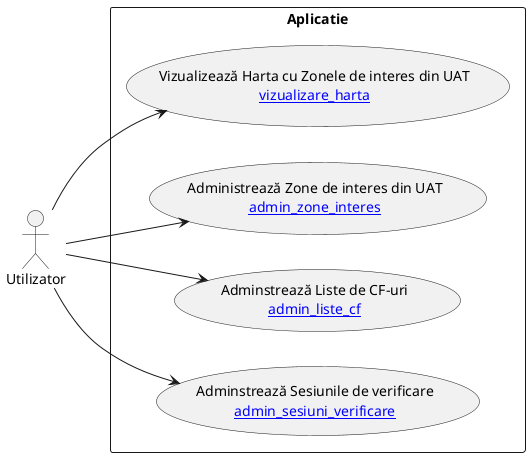 @startuml
left to right direction
actor "Utilizator" as user
rectangle Aplicatie {
  usecase "Vizualizează Harta cu Zonele de interes din UAT\n[[vizualizare_harta]]" as UC1
  usecase "Administrează Zone de interes din UAT\n[[admin_zone_interes]]" as UC2
  usecase "Adminstrează Liste de CF-uri\n[[admin_liste_cf]]" as UC3
  usecase "Adminstrează Sesiunile de verificare\n[[admin_sesiuni_verificare]]" as UC4
}
user --> UC1
user --> UC2
user --> UC3
user --> UC4
@enduml
